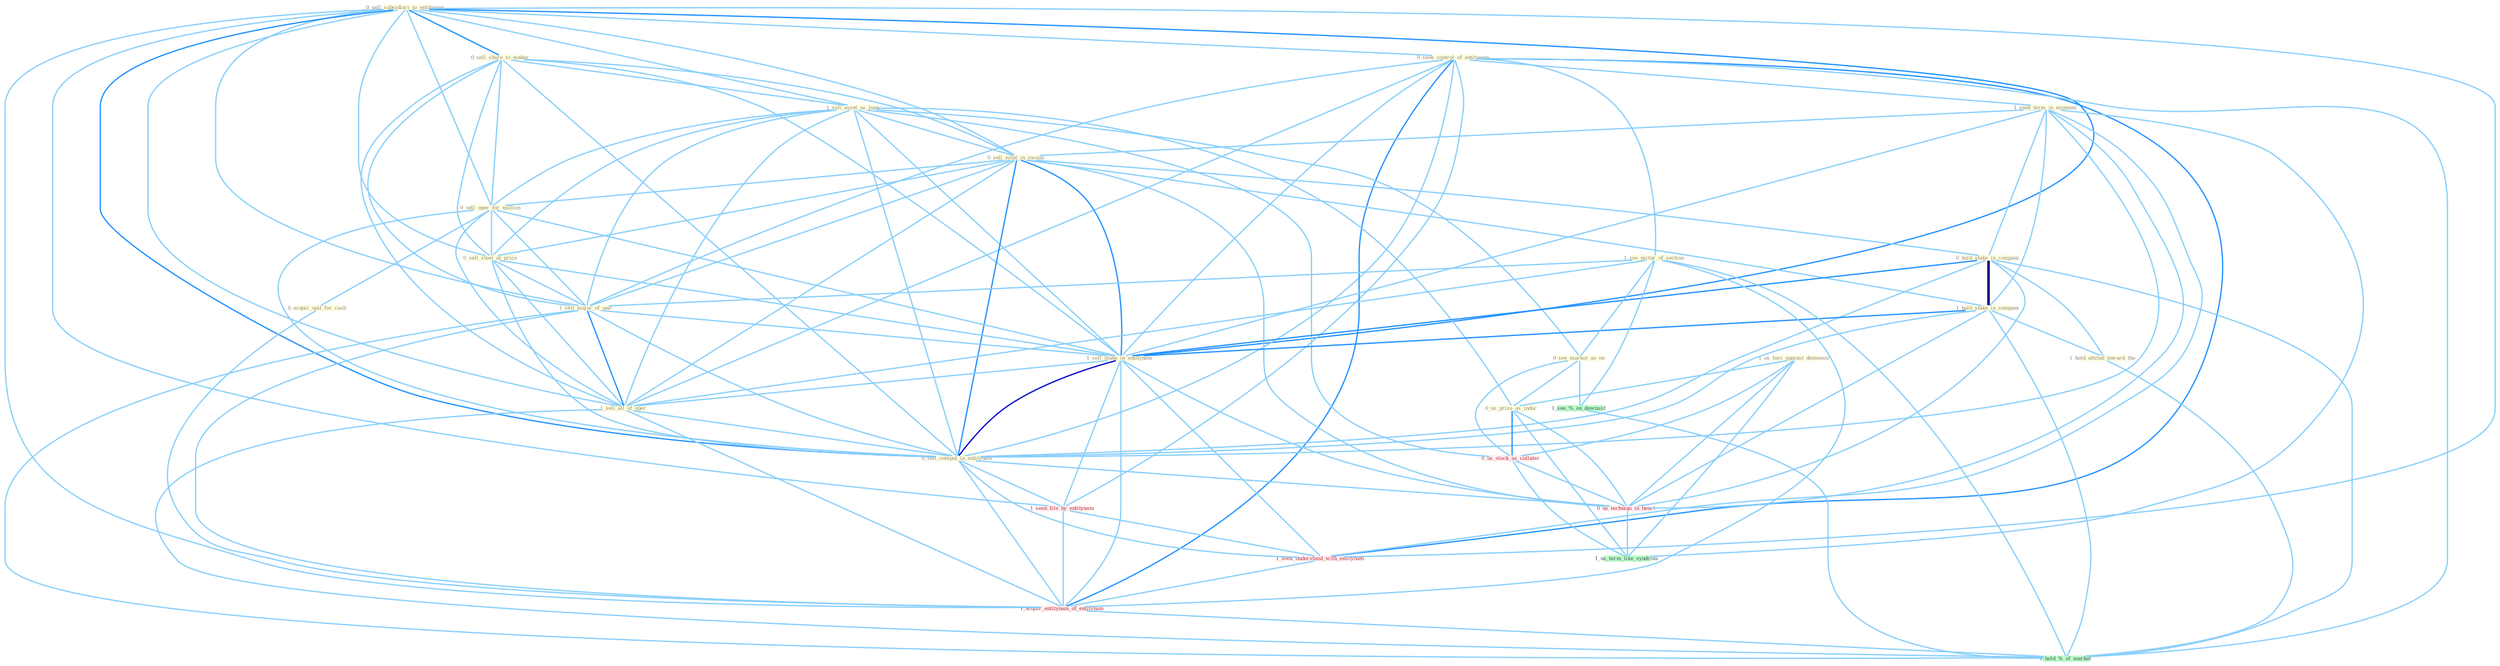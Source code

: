 Graph G{ 
    node
    [shape=polygon,style=filled,width=.5,height=.06,color="#BDFCC9",fixedsize=true,fontsize=4,
    fontcolor="#2f4f4f"];
    {node
    [color="#ffffe0", fontcolor="#8b7d6b"] "0_sell_subsidiari_to_entitynam " "0_sell_share_to_maker " "0_seek_control_of_entitynam " "1_sell_asset_as_loan " "1_seek_term_in_economi " "0_sell_estat_in_swoop " "0_hold_stake_in_compani " "1_us_forc_against_demonstr " "0_sell_oper_for_million " "0_sell_steel_at_price " "1_hold_stake_in_compani " "0_acquir_unit_for_cash " "1_see_pictur_of_section " "0_see_market_as_on " "1_sell_major_of_unit " "1_hold_attitud_toward_the " "1_sell_stake_in_entitynam " "1_sell_all_of_oper " "0_sell_comput_in_entitynam " "0_us_prize_as_induc "}
{node [color="#fff0f5", fontcolor="#b22222"] "1_seen_file_by_entitynam " "0_us_stock_as_collater " "1_seek_understand_with_entitynam " "1_acquir_entitynam_of_entitynam " "0_us_techniqu_in_heart "}
edge [color="#B0E2FF"];

	"0_sell_subsidiari_to_entitynam " -- "0_sell_share_to_maker " [w="2", color="#1e90ff" , len=0.8];
	"0_sell_subsidiari_to_entitynam " -- "0_seek_control_of_entitynam " [w="1", color="#87cefa" ];
	"0_sell_subsidiari_to_entitynam " -- "1_sell_asset_as_loan " [w="1", color="#87cefa" ];
	"0_sell_subsidiari_to_entitynam " -- "0_sell_estat_in_swoop " [w="1", color="#87cefa" ];
	"0_sell_subsidiari_to_entitynam " -- "0_sell_oper_for_million " [w="1", color="#87cefa" ];
	"0_sell_subsidiari_to_entitynam " -- "0_sell_steel_at_price " [w="1", color="#87cefa" ];
	"0_sell_subsidiari_to_entitynam " -- "1_sell_major_of_unit " [w="1", color="#87cefa" ];
	"0_sell_subsidiari_to_entitynam " -- "1_sell_stake_in_entitynam " [w="2", color="#1e90ff" , len=0.8];
	"0_sell_subsidiari_to_entitynam " -- "1_sell_all_of_oper " [w="1", color="#87cefa" ];
	"0_sell_subsidiari_to_entitynam " -- "0_sell_comput_in_entitynam " [w="2", color="#1e90ff" , len=0.8];
	"0_sell_subsidiari_to_entitynam " -- "1_seen_file_by_entitynam " [w="1", color="#87cefa" ];
	"0_sell_subsidiari_to_entitynam " -- "1_seek_understand_with_entitynam " [w="1", color="#87cefa" ];
	"0_sell_subsidiari_to_entitynam " -- "1_acquir_entitynam_of_entitynam " [w="1", color="#87cefa" ];
	"0_sell_share_to_maker " -- "1_sell_asset_as_loan " [w="1", color="#87cefa" ];
	"0_sell_share_to_maker " -- "0_sell_estat_in_swoop " [w="1", color="#87cefa" ];
	"0_sell_share_to_maker " -- "0_sell_oper_for_million " [w="1", color="#87cefa" ];
	"0_sell_share_to_maker " -- "0_sell_steel_at_price " [w="1", color="#87cefa" ];
	"0_sell_share_to_maker " -- "1_sell_major_of_unit " [w="1", color="#87cefa" ];
	"0_sell_share_to_maker " -- "1_sell_stake_in_entitynam " [w="1", color="#87cefa" ];
	"0_sell_share_to_maker " -- "1_sell_all_of_oper " [w="1", color="#87cefa" ];
	"0_sell_share_to_maker " -- "0_sell_comput_in_entitynam " [w="1", color="#87cefa" ];
	"0_seek_control_of_entitynam " -- "1_seek_term_in_economi " [w="1", color="#87cefa" ];
	"0_seek_control_of_entitynam " -- "1_see_pictur_of_section " [w="1", color="#87cefa" ];
	"0_seek_control_of_entitynam " -- "1_sell_major_of_unit " [w="1", color="#87cefa" ];
	"0_seek_control_of_entitynam " -- "1_sell_stake_in_entitynam " [w="1", color="#87cefa" ];
	"0_seek_control_of_entitynam " -- "1_sell_all_of_oper " [w="1", color="#87cefa" ];
	"0_seek_control_of_entitynam " -- "0_sell_comput_in_entitynam " [w="1", color="#87cefa" ];
	"0_seek_control_of_entitynam " -- "1_seen_file_by_entitynam " [w="1", color="#87cefa" ];
	"0_seek_control_of_entitynam " -- "1_seek_understand_with_entitynam " [w="2", color="#1e90ff" , len=0.8];
	"0_seek_control_of_entitynam " -- "1_acquir_entitynam_of_entitynam " [w="2", color="#1e90ff" , len=0.8];
	"0_seek_control_of_entitynam " -- "1_hold_%_of_market " [w="1", color="#87cefa" ];
	"1_sell_asset_as_loan " -- "0_sell_estat_in_swoop " [w="1", color="#87cefa" ];
	"1_sell_asset_as_loan " -- "0_sell_oper_for_million " [w="1", color="#87cefa" ];
	"1_sell_asset_as_loan " -- "0_sell_steel_at_price " [w="1", color="#87cefa" ];
	"1_sell_asset_as_loan " -- "0_see_market_as_on " [w="1", color="#87cefa" ];
	"1_sell_asset_as_loan " -- "1_sell_major_of_unit " [w="1", color="#87cefa" ];
	"1_sell_asset_as_loan " -- "1_sell_stake_in_entitynam " [w="1", color="#87cefa" ];
	"1_sell_asset_as_loan " -- "1_sell_all_of_oper " [w="1", color="#87cefa" ];
	"1_sell_asset_as_loan " -- "0_sell_comput_in_entitynam " [w="1", color="#87cefa" ];
	"1_sell_asset_as_loan " -- "0_us_prize_as_induc " [w="1", color="#87cefa" ];
	"1_sell_asset_as_loan " -- "0_us_stock_as_collater " [w="1", color="#87cefa" ];
	"1_seek_term_in_economi " -- "0_sell_estat_in_swoop " [w="1", color="#87cefa" ];
	"1_seek_term_in_economi " -- "0_hold_stake_in_compani " [w="1", color="#87cefa" ];
	"1_seek_term_in_economi " -- "1_hold_stake_in_compani " [w="1", color="#87cefa" ];
	"1_seek_term_in_economi " -- "1_sell_stake_in_entitynam " [w="1", color="#87cefa" ];
	"1_seek_term_in_economi " -- "0_sell_comput_in_entitynam " [w="1", color="#87cefa" ];
	"1_seek_term_in_economi " -- "1_seek_understand_with_entitynam " [w="1", color="#87cefa" ];
	"1_seek_term_in_economi " -- "0_us_techniqu_in_heart " [w="1", color="#87cefa" ];
	"1_seek_term_in_economi " -- "1_us_term_like_syndrom " [w="1", color="#87cefa" ];
	"0_sell_estat_in_swoop " -- "0_hold_stake_in_compani " [w="1", color="#87cefa" ];
	"0_sell_estat_in_swoop " -- "0_sell_oper_for_million " [w="1", color="#87cefa" ];
	"0_sell_estat_in_swoop " -- "0_sell_steel_at_price " [w="1", color="#87cefa" ];
	"0_sell_estat_in_swoop " -- "1_hold_stake_in_compani " [w="1", color="#87cefa" ];
	"0_sell_estat_in_swoop " -- "1_sell_major_of_unit " [w="1", color="#87cefa" ];
	"0_sell_estat_in_swoop " -- "1_sell_stake_in_entitynam " [w="2", color="#1e90ff" , len=0.8];
	"0_sell_estat_in_swoop " -- "1_sell_all_of_oper " [w="1", color="#87cefa" ];
	"0_sell_estat_in_swoop " -- "0_sell_comput_in_entitynam " [w="2", color="#1e90ff" , len=0.8];
	"0_sell_estat_in_swoop " -- "0_us_techniqu_in_heart " [w="1", color="#87cefa" ];
	"0_hold_stake_in_compani " -- "1_hold_stake_in_compani " [w="4", style=bold, color="#000080", len=0.4];
	"0_hold_stake_in_compani " -- "1_hold_attitud_toward_the " [w="1", color="#87cefa" ];
	"0_hold_stake_in_compani " -- "1_sell_stake_in_entitynam " [w="2", color="#1e90ff" , len=0.8];
	"0_hold_stake_in_compani " -- "0_sell_comput_in_entitynam " [w="1", color="#87cefa" ];
	"0_hold_stake_in_compani " -- "0_us_techniqu_in_heart " [w="1", color="#87cefa" ];
	"0_hold_stake_in_compani " -- "1_hold_%_of_market " [w="1", color="#87cefa" ];
	"1_us_forc_against_demonstr " -- "0_us_prize_as_induc " [w="1", color="#87cefa" ];
	"1_us_forc_against_demonstr " -- "0_us_stock_as_collater " [w="1", color="#87cefa" ];
	"1_us_forc_against_demonstr " -- "0_us_techniqu_in_heart " [w="1", color="#87cefa" ];
	"1_us_forc_against_demonstr " -- "1_us_term_like_syndrom " [w="1", color="#87cefa" ];
	"0_sell_oper_for_million " -- "0_sell_steel_at_price " [w="1", color="#87cefa" ];
	"0_sell_oper_for_million " -- "0_acquir_unit_for_cash " [w="1", color="#87cefa" ];
	"0_sell_oper_for_million " -- "1_sell_major_of_unit " [w="1", color="#87cefa" ];
	"0_sell_oper_for_million " -- "1_sell_stake_in_entitynam " [w="1", color="#87cefa" ];
	"0_sell_oper_for_million " -- "1_sell_all_of_oper " [w="1", color="#87cefa" ];
	"0_sell_oper_for_million " -- "0_sell_comput_in_entitynam " [w="1", color="#87cefa" ];
	"0_sell_steel_at_price " -- "1_sell_major_of_unit " [w="1", color="#87cefa" ];
	"0_sell_steel_at_price " -- "1_sell_stake_in_entitynam " [w="1", color="#87cefa" ];
	"0_sell_steel_at_price " -- "1_sell_all_of_oper " [w="1", color="#87cefa" ];
	"0_sell_steel_at_price " -- "0_sell_comput_in_entitynam " [w="1", color="#87cefa" ];
	"1_hold_stake_in_compani " -- "1_hold_attitud_toward_the " [w="1", color="#87cefa" ];
	"1_hold_stake_in_compani " -- "1_sell_stake_in_entitynam " [w="2", color="#1e90ff" , len=0.8];
	"1_hold_stake_in_compani " -- "0_sell_comput_in_entitynam " [w="1", color="#87cefa" ];
	"1_hold_stake_in_compani " -- "0_us_techniqu_in_heart " [w="1", color="#87cefa" ];
	"1_hold_stake_in_compani " -- "1_hold_%_of_market " [w="1", color="#87cefa" ];
	"0_acquir_unit_for_cash " -- "1_acquir_entitynam_of_entitynam " [w="1", color="#87cefa" ];
	"1_see_pictur_of_section " -- "0_see_market_as_on " [w="1", color="#87cefa" ];
	"1_see_pictur_of_section " -- "1_sell_major_of_unit " [w="1", color="#87cefa" ];
	"1_see_pictur_of_section " -- "1_sell_all_of_oper " [w="1", color="#87cefa" ];
	"1_see_pictur_of_section " -- "1_acquir_entitynam_of_entitynam " [w="1", color="#87cefa" ];
	"1_see_pictur_of_section " -- "1_see_%_on_downsid " [w="1", color="#87cefa" ];
	"1_see_pictur_of_section " -- "1_hold_%_of_market " [w="1", color="#87cefa" ];
	"0_see_market_as_on " -- "0_us_prize_as_induc " [w="1", color="#87cefa" ];
	"0_see_market_as_on " -- "0_us_stock_as_collater " [w="1", color="#87cefa" ];
	"0_see_market_as_on " -- "1_see_%_on_downsid " [w="1", color="#87cefa" ];
	"1_sell_major_of_unit " -- "1_sell_stake_in_entitynam " [w="1", color="#87cefa" ];
	"1_sell_major_of_unit " -- "1_sell_all_of_oper " [w="2", color="#1e90ff" , len=0.8];
	"1_sell_major_of_unit " -- "0_sell_comput_in_entitynam " [w="1", color="#87cefa" ];
	"1_sell_major_of_unit " -- "1_acquir_entitynam_of_entitynam " [w="1", color="#87cefa" ];
	"1_sell_major_of_unit " -- "1_hold_%_of_market " [w="1", color="#87cefa" ];
	"1_hold_attitud_toward_the " -- "1_hold_%_of_market " [w="1", color="#87cefa" ];
	"1_sell_stake_in_entitynam " -- "1_sell_all_of_oper " [w="1", color="#87cefa" ];
	"1_sell_stake_in_entitynam " -- "0_sell_comput_in_entitynam " [w="3", color="#0000cd" , len=0.6];
	"1_sell_stake_in_entitynam " -- "1_seen_file_by_entitynam " [w="1", color="#87cefa" ];
	"1_sell_stake_in_entitynam " -- "1_seek_understand_with_entitynam " [w="1", color="#87cefa" ];
	"1_sell_stake_in_entitynam " -- "1_acquir_entitynam_of_entitynam " [w="1", color="#87cefa" ];
	"1_sell_stake_in_entitynam " -- "0_us_techniqu_in_heart " [w="1", color="#87cefa" ];
	"1_sell_all_of_oper " -- "0_sell_comput_in_entitynam " [w="1", color="#87cefa" ];
	"1_sell_all_of_oper " -- "1_acquir_entitynam_of_entitynam " [w="1", color="#87cefa" ];
	"1_sell_all_of_oper " -- "1_hold_%_of_market " [w="1", color="#87cefa" ];
	"0_sell_comput_in_entitynam " -- "1_seen_file_by_entitynam " [w="1", color="#87cefa" ];
	"0_sell_comput_in_entitynam " -- "1_seek_understand_with_entitynam " [w="1", color="#87cefa" ];
	"0_sell_comput_in_entitynam " -- "1_acquir_entitynam_of_entitynam " [w="1", color="#87cefa" ];
	"0_sell_comput_in_entitynam " -- "0_us_techniqu_in_heart " [w="1", color="#87cefa" ];
	"0_us_prize_as_induc " -- "0_us_stock_as_collater " [w="2", color="#1e90ff" , len=0.8];
	"0_us_prize_as_induc " -- "0_us_techniqu_in_heart " [w="1", color="#87cefa" ];
	"0_us_prize_as_induc " -- "1_us_term_like_syndrom " [w="1", color="#87cefa" ];
	"1_seen_file_by_entitynam " -- "1_seek_understand_with_entitynam " [w="1", color="#87cefa" ];
	"1_seen_file_by_entitynam " -- "1_acquir_entitynam_of_entitynam " [w="1", color="#87cefa" ];
	"0_us_stock_as_collater " -- "0_us_techniqu_in_heart " [w="1", color="#87cefa" ];
	"0_us_stock_as_collater " -- "1_us_term_like_syndrom " [w="1", color="#87cefa" ];
	"1_seek_understand_with_entitynam " -- "1_acquir_entitynam_of_entitynam " [w="1", color="#87cefa" ];
	"1_acquir_entitynam_of_entitynam " -- "1_hold_%_of_market " [w="1", color="#87cefa" ];
	"0_us_techniqu_in_heart " -- "1_us_term_like_syndrom " [w="1", color="#87cefa" ];
	"1_see_%_on_downsid " -- "1_hold_%_of_market " [w="1", color="#87cefa" ];
}
